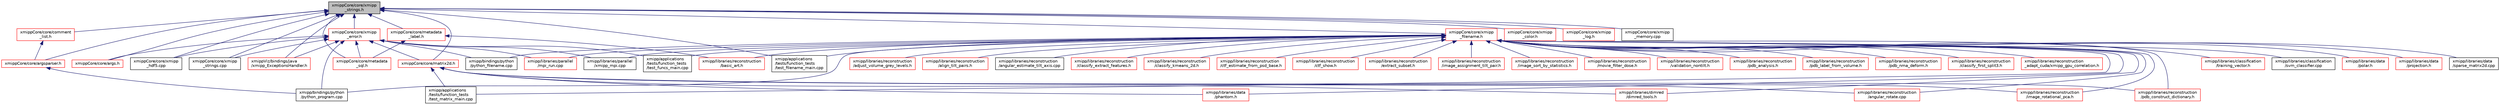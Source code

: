digraph "xmippCore/core/xmipp_strings.h"
{
  edge [fontname="Helvetica",fontsize="10",labelfontname="Helvetica",labelfontsize="10"];
  node [fontname="Helvetica",fontsize="10",shape=record];
  Node4 [label="xmippCore/core/xmipp\l_strings.h",height=0.2,width=0.4,color="black", fillcolor="grey75", style="filled", fontcolor="black"];
  Node4 -> Node5 [dir="back",color="midnightblue",fontsize="10",style="solid",fontname="Helvetica"];
  Node5 [label="xmipp/applications\l/tests/function_tests\l/test_filename_main.cpp",height=0.2,width=0.4,color="black", fillcolor="white", style="filled",URL="$test__filename__main_8cpp.html"];
  Node4 -> Node6 [dir="back",color="midnightblue",fontsize="10",style="solid",fontname="Helvetica"];
  Node6 [label="xmippCore/core/xmipp\l_filename.h",height=0.2,width=0.4,color="red", fillcolor="white", style="filled",URL="$xmipp__filename_8h.html"];
  Node6 -> Node7 [dir="back",color="midnightblue",fontsize="10",style="solid",fontname="Helvetica"];
  Node7 [label="xmipp/libraries/reconstruction\l/classify_first_split3.h",height=0.2,width=0.4,color="red", fillcolor="white", style="filled",URL="$classify__first__split3_8h.html"];
  Node6 -> Node10 [dir="back",color="midnightblue",fontsize="10",style="solid",fontname="Helvetica"];
  Node10 [label="xmipp/libraries/reconstruction\l_adapt_cuda/xmipp_gpu_correlation.h",height=0.2,width=0.4,color="red", fillcolor="white", style="filled",URL="$xmipp__gpu__correlation_8h.html"];
  Node6 -> Node5 [dir="back",color="midnightblue",fontsize="10",style="solid",fontname="Helvetica"];
  Node6 -> Node13 [dir="back",color="midnightblue",fontsize="10",style="solid",fontname="Helvetica"];
  Node13 [label="xmipp/applications\l/tests/function_tests\l/test_funcs_main.cpp",height=0.2,width=0.4,color="black", fillcolor="white", style="filled",URL="$test__funcs__main_8cpp.html"];
  Node6 -> Node14 [dir="back",color="midnightblue",fontsize="10",style="solid",fontname="Helvetica"];
  Node14 [label="xmipp/applications\l/tests/function_tests\l/test_matrix_main.cpp",height=0.2,width=0.4,color="black", fillcolor="white", style="filled",URL="$test__matrix__main_8cpp.html"];
  Node6 -> Node15 [dir="back",color="midnightblue",fontsize="10",style="solid",fontname="Helvetica"];
  Node15 [label="xmipp/bindings/python\l/python_filename.cpp",height=0.2,width=0.4,color="black", fillcolor="white", style="filled",URL="$python__filename_8cpp.html"];
  Node6 -> Node16 [dir="back",color="midnightblue",fontsize="10",style="solid",fontname="Helvetica"];
  Node16 [label="xmipp/bindings/python\l/python_program.cpp",height=0.2,width=0.4,color="black", fillcolor="white", style="filled",URL="$python__program_8cpp.html"];
  Node6 -> Node17 [dir="back",color="midnightblue",fontsize="10",style="solid",fontname="Helvetica"];
  Node17 [label="xmipp/libraries/classification\l/training_vector.h",height=0.2,width=0.4,color="red", fillcolor="white", style="filled",URL="$training__vector_8h.html"];
  Node6 -> Node51 [dir="back",color="midnightblue",fontsize="10",style="solid",fontname="Helvetica"];
  Node51 [label="xmipp/libraries/classification\l/svm_classifier.cpp",height=0.2,width=0.4,color="black", fillcolor="white", style="filled",URL="$svm__classifier_8cpp.html"];
  Node6 -> Node52 [dir="back",color="midnightblue",fontsize="10",style="solid",fontname="Helvetica"];
  Node52 [label="xmipp/libraries/data\l/phantom.h",height=0.2,width=0.4,color="red", fillcolor="white", style="filled",URL="$phantom_8h.html"];
  Node6 -> Node83 [dir="back",color="midnightblue",fontsize="10",style="solid",fontname="Helvetica"];
  Node83 [label="xmipp/libraries/data\l/polar.h",height=0.2,width=0.4,color="red", fillcolor="white", style="filled",URL="$polar_8h.html"];
  Node6 -> Node291 [dir="back",color="midnightblue",fontsize="10",style="solid",fontname="Helvetica"];
  Node291 [label="xmipp/libraries/data\l/projection.h",height=0.2,width=0.4,color="red", fillcolor="white", style="filled",URL="$projection_8h.html"];
  Node6 -> Node323 [dir="back",color="midnightblue",fontsize="10",style="solid",fontname="Helvetica"];
  Node323 [label="xmipp/libraries/data\l/sparse_matrix2d.cpp",height=0.2,width=0.4,color="black", fillcolor="white", style="filled",URL="$sparse__matrix2d_8cpp.html"];
  Node6 -> Node324 [dir="back",color="midnightblue",fontsize="10",style="solid",fontname="Helvetica"];
  Node324 [label="xmipp/libraries/dimred\l/dimred_tools.h",height=0.2,width=0.4,color="red", fillcolor="white", style="filled",URL="$dimred__tools_8h.html"];
  Node6 -> Node356 [dir="back",color="midnightblue",fontsize="10",style="solid",fontname="Helvetica"];
  Node356 [label="xmipp/libraries/parallel\l/mpi_run.cpp",height=0.2,width=0.4,color="red", fillcolor="white", style="filled",URL="$mpi__run_8cpp.html"];
  Node6 -> Node358 [dir="back",color="midnightblue",fontsize="10",style="solid",fontname="Helvetica"];
  Node358 [label="xmipp/libraries/parallel\l/xmipp_mpi.cpp",height=0.2,width=0.4,color="black", fillcolor="white", style="filled",URL="$xmipp__mpi_8cpp.html"];
  Node6 -> Node359 [dir="back",color="midnightblue",fontsize="10",style="solid",fontname="Helvetica"];
  Node359 [label="xmipp/libraries/reconstruction\l/adjust_volume_grey_levels.h",height=0.2,width=0.4,color="red", fillcolor="white", style="filled",URL="$adjust__volume__grey__levels_8h.html"];
  Node6 -> Node361 [dir="back",color="midnightblue",fontsize="10",style="solid",fontname="Helvetica"];
  Node361 [label="xmipp/libraries/reconstruction\l/align_tilt_pairs.h",height=0.2,width=0.4,color="red", fillcolor="white", style="filled",URL="$align__tilt__pairs_8h.html"];
  Node6 -> Node169 [dir="back",color="midnightblue",fontsize="10",style="solid",fontname="Helvetica"];
  Node169 [label="xmipp/libraries/reconstruction\l/angular_estimate_tilt_axis.cpp",height=0.2,width=0.4,color="black", fillcolor="white", style="filled",URL="$angular__estimate__tilt__axis_8cpp.html"];
  Node6 -> Node363 [dir="back",color="midnightblue",fontsize="10",style="solid",fontname="Helvetica"];
  Node363 [label="xmipp/libraries/reconstruction\l/angular_rotate.cpp",height=0.2,width=0.4,color="red", fillcolor="white", style="filled",URL="$angular__rotate_8cpp.html"];
  Node6 -> Node365 [dir="back",color="midnightblue",fontsize="10",style="solid",fontname="Helvetica"];
  Node365 [label="xmipp/libraries/reconstruction\l/basic_art.h",height=0.2,width=0.4,color="red", fillcolor="white", style="filled",URL="$basic__art_8h.html"];
  Node6 -> Node370 [dir="back",color="midnightblue",fontsize="10",style="solid",fontname="Helvetica"];
  Node370 [label="xmipp/libraries/reconstruction\l/classify_extract_features.h",height=0.2,width=0.4,color="red", fillcolor="white", style="filled",URL="$classify__extract__features_8h.html"];
  Node6 -> Node372 [dir="back",color="midnightblue",fontsize="10",style="solid",fontname="Helvetica"];
  Node372 [label="xmipp/libraries/reconstruction\l/classify_kmeans_2d.h",height=0.2,width=0.4,color="red", fillcolor="white", style="filled",URL="$classify__kmeans__2d_8h.html"];
  Node6 -> Node374 [dir="back",color="midnightblue",fontsize="10",style="solid",fontname="Helvetica"];
  Node374 [label="xmipp/libraries/reconstruction\l/ctf_estimate_from_psd_base.h",height=0.2,width=0.4,color="red", fillcolor="white", style="filled",URL="$ctf__estimate__from__psd__base_8h.html"];
  Node6 -> Node391 [dir="back",color="midnightblue",fontsize="10",style="solid",fontname="Helvetica"];
  Node391 [label="xmipp/libraries/reconstruction\l/ctf_show.h",height=0.2,width=0.4,color="red", fillcolor="white", style="filled",URL="$ctf__show_8h.html"];
  Node6 -> Node394 [dir="back",color="midnightblue",fontsize="10",style="solid",fontname="Helvetica"];
  Node394 [label="xmipp/libraries/reconstruction\l/extract_subset.h",height=0.2,width=0.4,color="red", fillcolor="white", style="filled",URL="$extract__subset_8h.html"];
  Node6 -> Node398 [dir="back",color="midnightblue",fontsize="10",style="solid",fontname="Helvetica"];
  Node398 [label="xmipp/libraries/reconstruction\l/image_assignment_tilt_pair.h",height=0.2,width=0.4,color="red", fillcolor="white", style="filled",URL="$image__assignment__tilt__pair_8h.html"];
  Node6 -> Node401 [dir="back",color="midnightblue",fontsize="10",style="solid",fontname="Helvetica"];
  Node401 [label="xmipp/libraries/reconstruction\l/image_rotational_pca.h",height=0.2,width=0.4,color="red", fillcolor="white", style="filled",URL="$image__rotational__pca_8h.html"];
  Node6 -> Node404 [dir="back",color="midnightblue",fontsize="10",style="solid",fontname="Helvetica"];
  Node404 [label="xmipp/libraries/reconstruction\l/image_sort_by_statistics.h",height=0.2,width=0.4,color="red", fillcolor="white", style="filled",URL="$image__sort__by__statistics_8h.html"];
  Node6 -> Node406 [dir="back",color="midnightblue",fontsize="10",style="solid",fontname="Helvetica"];
  Node406 [label="xmipp/libraries/reconstruction\l/movie_filter_dose.h",height=0.2,width=0.4,color="red", fillcolor="white", style="filled",URL="$movie__filter__dose_8h.html"];
  Node6 -> Node411 [dir="back",color="midnightblue",fontsize="10",style="solid",fontname="Helvetica"];
  Node411 [label="xmipp/libraries/reconstruction\l/validation_nontilt.h",height=0.2,width=0.4,color="red", fillcolor="white", style="filled",URL="$validation__nontilt_8h.html"];
  Node6 -> Node422 [dir="back",color="midnightblue",fontsize="10",style="solid",fontname="Helvetica"];
  Node422 [label="xmipp/libraries/reconstruction\l/pdb_analysis.h",height=0.2,width=0.4,color="red", fillcolor="white", style="filled",URL="$pdb__analysis_8h.html"];
  Node6 -> Node425 [dir="back",color="midnightblue",fontsize="10",style="solid",fontname="Helvetica"];
  Node425 [label="xmipp/libraries/reconstruction\l/pdb_construct_dictionary.h",height=0.2,width=0.4,color="red", fillcolor="white", style="filled",URL="$pdb__construct__dictionary_8h.html"];
  Node6 -> Node431 [dir="back",color="midnightblue",fontsize="10",style="solid",fontname="Helvetica"];
  Node431 [label="xmipp/libraries/reconstruction\l/pdb_label_from_volume.h",height=0.2,width=0.4,color="red", fillcolor="white", style="filled",URL="$pdb__label__from__volume_8h.html"];
  Node6 -> Node434 [dir="back",color="midnightblue",fontsize="10",style="solid",fontname="Helvetica"];
  Node434 [label="xmipp/libraries/reconstruction\l/pdb_nma_deform.h",height=0.2,width=0.4,color="red", fillcolor="white", style="filled",URL="$pdb__nma__deform_8h.html"];
  Node4 -> Node846 [dir="back",color="midnightblue",fontsize="10",style="solid",fontname="Helvetica"];
  Node846 [label="xmippCore/core/xmipp\l_error.h",height=0.2,width=0.4,color="red", fillcolor="white", style="filled",URL="$xmipp__error_8h.html"];
  Node846 -> Node13 [dir="back",color="midnightblue",fontsize="10",style="solid",fontname="Helvetica"];
  Node846 -> Node15 [dir="back",color="midnightblue",fontsize="10",style="solid",fontname="Helvetica"];
  Node846 -> Node16 [dir="back",color="midnightblue",fontsize="10",style="solid",fontname="Helvetica"];
  Node846 -> Node356 [dir="back",color="midnightblue",fontsize="10",style="solid",fontname="Helvetica"];
  Node846 -> Node358 [dir="back",color="midnightblue",fontsize="10",style="solid",fontname="Helvetica"];
  Node846 -> Node963 [dir="back",color="midnightblue",fontsize="10",style="solid",fontname="Helvetica"];
  Node963 [label="xmippCore/core/matrix2d.h",height=0.2,width=0.4,color="red", fillcolor="white", style="filled",URL="$matrix2d_8h.html"];
  Node963 -> Node14 [dir="back",color="midnightblue",fontsize="10",style="solid",fontname="Helvetica"];
  Node963 -> Node52 [dir="back",color="midnightblue",fontsize="10",style="solid",fontname="Helvetica"];
  Node963 -> Node324 [dir="back",color="midnightblue",fontsize="10",style="solid",fontname="Helvetica"];
  Node963 -> Node363 [dir="back",color="midnightblue",fontsize="10",style="solid",fontname="Helvetica"];
  Node963 -> Node401 [dir="back",color="midnightblue",fontsize="10",style="solid",fontname="Helvetica"];
  Node963 -> Node425 [dir="back",color="midnightblue",fontsize="10",style="solid",fontname="Helvetica"];
  Node846 -> Node970 [dir="back",color="midnightblue",fontsize="10",style="solid",fontname="Helvetica"];
  Node970 [label="xmippCore/core/args.h",height=0.2,width=0.4,color="red", fillcolor="white", style="filled",URL="$args_8h.html"];
  Node846 -> Node975 [dir="back",color="midnightblue",fontsize="10",style="solid",fontname="Helvetica"];
  Node975 [label="xmippCore/core/metadata\l_sql.h",height=0.2,width=0.4,color="red", fillcolor="white", style="filled",URL="$metadata__sql_8h.html"];
  Node846 -> Node958 [dir="back",color="midnightblue",fontsize="10",style="solid",fontname="Helvetica"];
  Node958 [label="xmippCore/core/xmipp\l_hdf5.cpp",height=0.2,width=0.4,color="black", fillcolor="white", style="filled",URL="$xmipp__hdf5_8cpp.html"];
  Node846 -> Node980 [dir="back",color="midnightblue",fontsize="10",style="solid",fontname="Helvetica"];
  Node980 [label="xmippCore/core/xmipp\l_strings.cpp",height=0.2,width=0.4,color="black", fillcolor="white", style="filled",URL="$xmipp__strings_8cpp.html"];
  Node846 -> Node983 [dir="back",color="midnightblue",fontsize="10",style="solid",fontname="Helvetica"];
  Node983 [label="xmippViz/bindings/java\l/xmipp_ExceptionsHandler.h",height=0.2,width=0.4,color="red", fillcolor="white", style="filled",URL="$xmipp__ExceptionsHandler_8h.html"];
  Node4 -> Node985 [dir="back",color="midnightblue",fontsize="10",style="solid",fontname="Helvetica"];
  Node985 [label="xmippCore/core/metadata\l_label.h",height=0.2,width=0.4,color="red", fillcolor="white", style="filled",URL="$metadata__label_8h.html"];
  Node985 -> Node365 [dir="back",color="midnightblue",fontsize="10",style="solid",fontname="Helvetica"];
  Node985 -> Node975 [dir="back",color="midnightblue",fontsize="10",style="solid",fontname="Helvetica"];
  Node4 -> Node987 [dir="back",color="midnightblue",fontsize="10",style="solid",fontname="Helvetica"];
  Node987 [label="xmippCore/core/xmipp\l_color.h",height=0.2,width=0.4,color="red", fillcolor="white", style="filled",URL="$xmipp__color_8h.html"];
  Node4 -> Node963 [dir="back",color="midnightblue",fontsize="10",style="solid",fontname="Helvetica"];
  Node4 -> Node970 [dir="back",color="midnightblue",fontsize="10",style="solid",fontname="Helvetica"];
  Node4 -> Node989 [dir="back",color="midnightblue",fontsize="10",style="solid",fontname="Helvetica"];
  Node989 [label="xmippCore/core/argsparser.h",height=0.2,width=0.4,color="red", fillcolor="white", style="filled",URL="$argsparser_8h.html"];
  Node989 -> Node16 [dir="back",color="midnightblue",fontsize="10",style="solid",fontname="Helvetica"];
  Node4 -> Node991 [dir="back",color="midnightblue",fontsize="10",style="solid",fontname="Helvetica"];
  Node991 [label="xmippCore/core/comment\l_list.h",height=0.2,width=0.4,color="red", fillcolor="white", style="filled",URL="$comment__list_8h.html"];
  Node991 -> Node989 [dir="back",color="midnightblue",fontsize="10",style="solid",fontname="Helvetica"];
  Node4 -> Node975 [dir="back",color="midnightblue",fontsize="10",style="solid",fontname="Helvetica"];
  Node4 -> Node958 [dir="back",color="midnightblue",fontsize="10",style="solid",fontname="Helvetica"];
  Node4 -> Node1000 [dir="back",color="midnightblue",fontsize="10",style="solid",fontname="Helvetica"];
  Node1000 [label="xmippCore/core/xmipp\l_log.h",height=0.2,width=0.4,color="red", fillcolor="white", style="filled",URL="$xmipp__log_8h.html"];
  Node4 -> Node962 [dir="back",color="midnightblue",fontsize="10",style="solid",fontname="Helvetica"];
  Node962 [label="xmippCore/core/xmipp\l_memory.cpp",height=0.2,width=0.4,color="black", fillcolor="white", style="filled",URL="$xmipp__memory_8cpp.html"];
  Node4 -> Node980 [dir="back",color="midnightblue",fontsize="10",style="solid",fontname="Helvetica"];
  Node4 -> Node983 [dir="back",color="midnightblue",fontsize="10",style="solid",fontname="Helvetica"];
}
